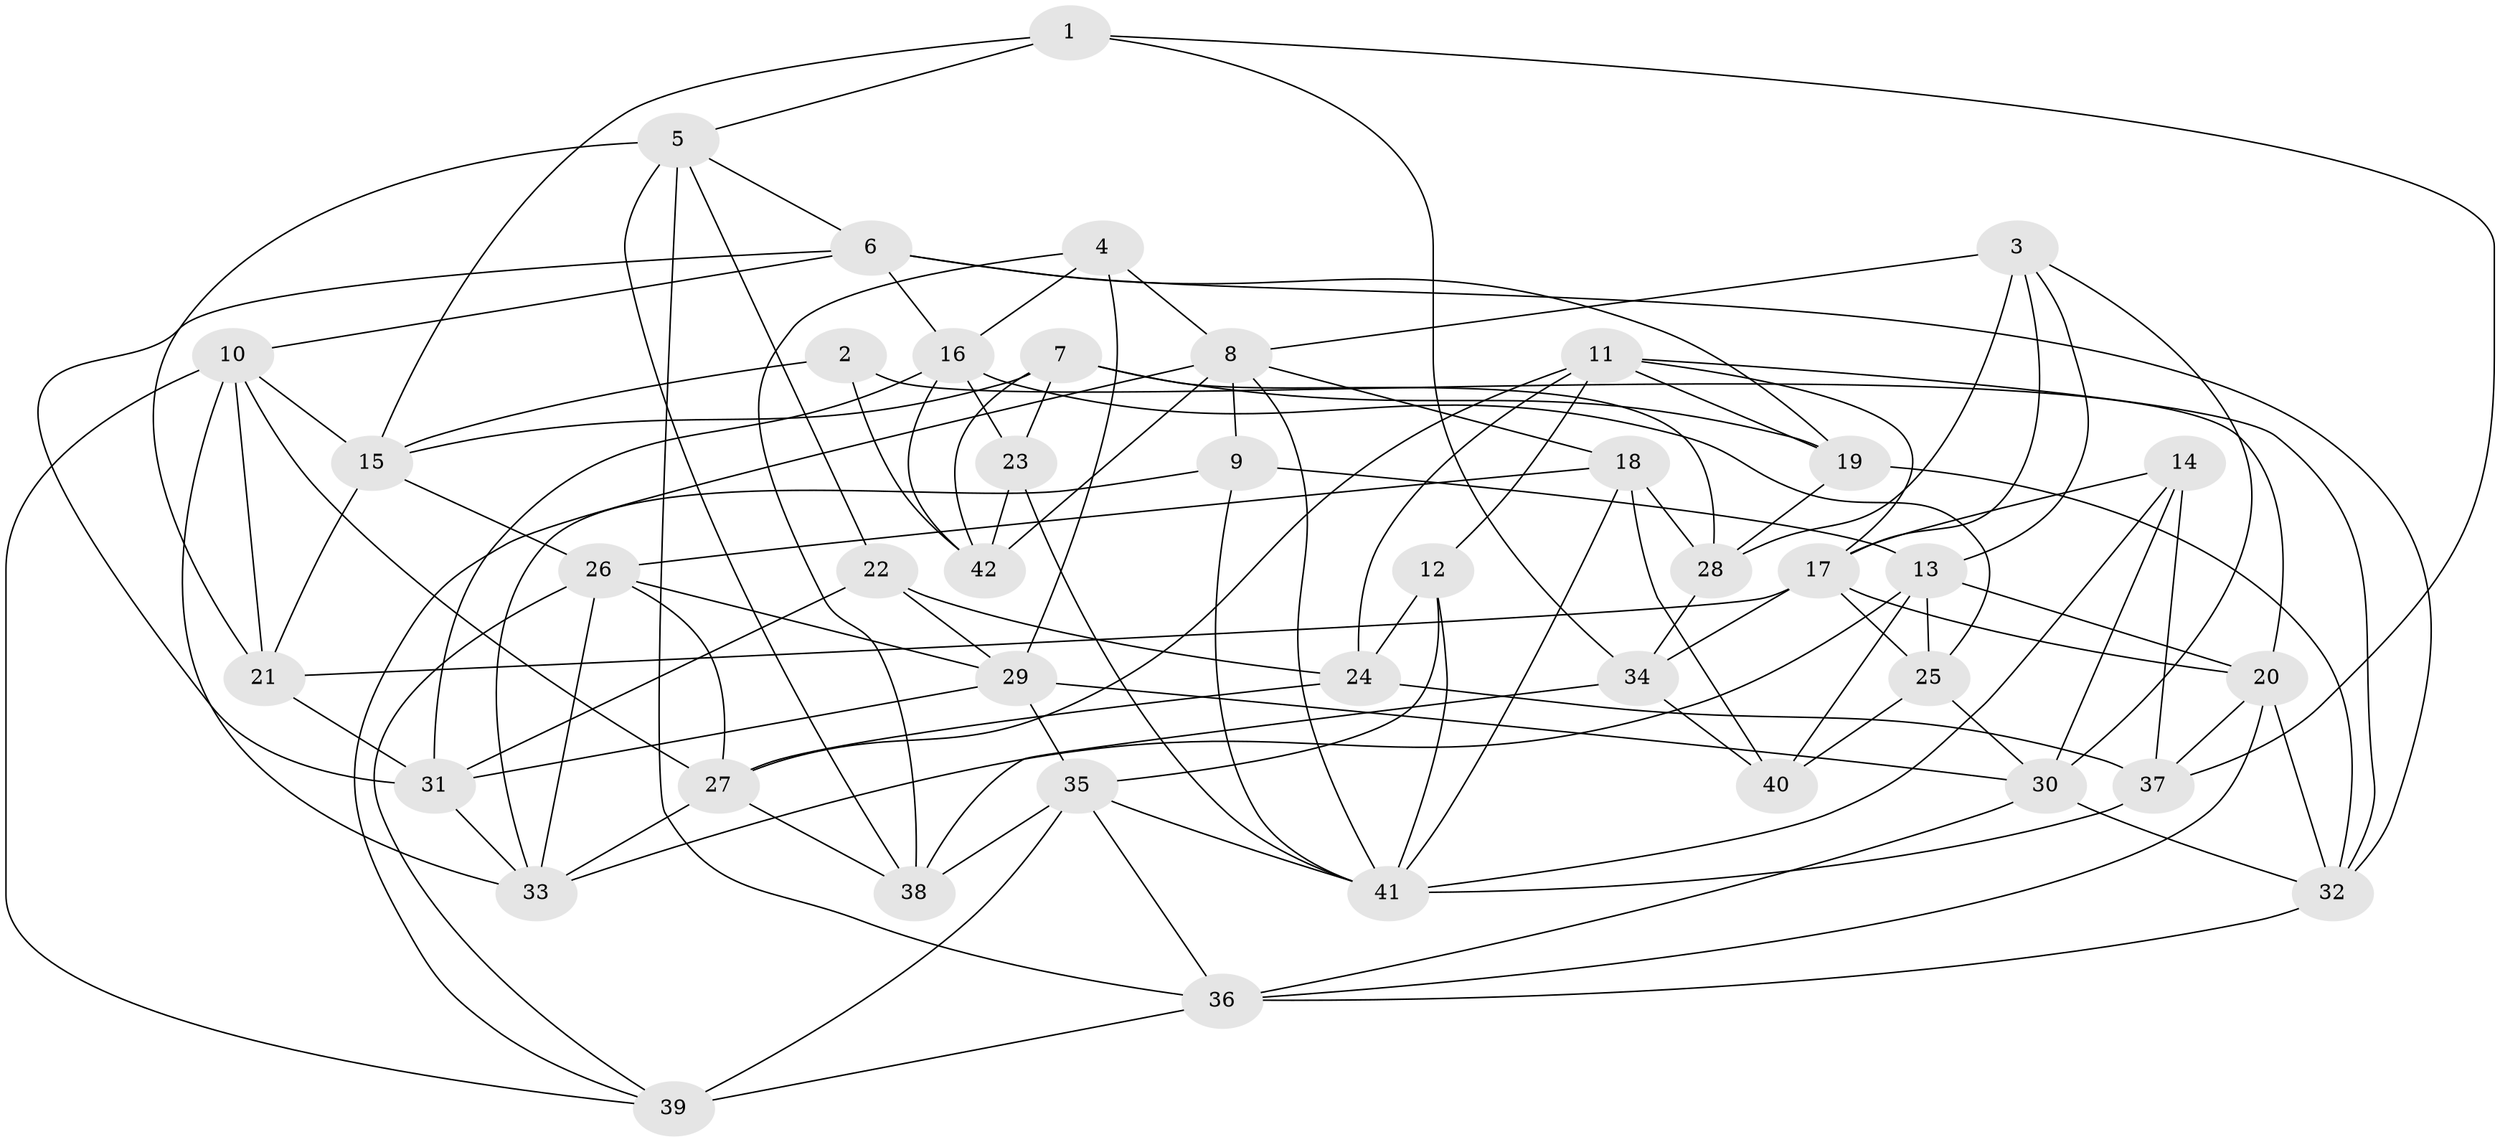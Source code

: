 // original degree distribution, {4: 1.0}
// Generated by graph-tools (version 1.1) at 2025/02/03/09/25 03:02:55]
// undirected, 42 vertices, 112 edges
graph export_dot {
graph [start="1"]
  node [color=gray90,style=filled];
  1;
  2;
  3;
  4;
  5;
  6;
  7;
  8;
  9;
  10;
  11;
  12;
  13;
  14;
  15;
  16;
  17;
  18;
  19;
  20;
  21;
  22;
  23;
  24;
  25;
  26;
  27;
  28;
  29;
  30;
  31;
  32;
  33;
  34;
  35;
  36;
  37;
  38;
  39;
  40;
  41;
  42;
  1 -- 5 [weight=1.0];
  1 -- 15 [weight=1.0];
  1 -- 34 [weight=1.0];
  1 -- 37 [weight=1.0];
  2 -- 15 [weight=1.0];
  2 -- 20 [weight=1.0];
  2 -- 42 [weight=2.0];
  3 -- 8 [weight=1.0];
  3 -- 13 [weight=1.0];
  3 -- 17 [weight=1.0];
  3 -- 28 [weight=2.0];
  3 -- 30 [weight=1.0];
  4 -- 8 [weight=2.0];
  4 -- 16 [weight=1.0];
  4 -- 29 [weight=1.0];
  4 -- 38 [weight=2.0];
  5 -- 6 [weight=1.0];
  5 -- 21 [weight=1.0];
  5 -- 22 [weight=1.0];
  5 -- 36 [weight=1.0];
  5 -- 38 [weight=1.0];
  6 -- 10 [weight=1.0];
  6 -- 16 [weight=1.0];
  6 -- 19 [weight=1.0];
  6 -- 31 [weight=1.0];
  6 -- 32 [weight=1.0];
  7 -- 15 [weight=1.0];
  7 -- 19 [weight=2.0];
  7 -- 23 [weight=1.0];
  7 -- 28 [weight=1.0];
  7 -- 42 [weight=1.0];
  8 -- 9 [weight=1.0];
  8 -- 18 [weight=1.0];
  8 -- 39 [weight=1.0];
  8 -- 41 [weight=1.0];
  8 -- 42 [weight=1.0];
  9 -- 13 [weight=1.0];
  9 -- 33 [weight=1.0];
  9 -- 41 [weight=1.0];
  10 -- 15 [weight=1.0];
  10 -- 21 [weight=1.0];
  10 -- 27 [weight=1.0];
  10 -- 33 [weight=1.0];
  10 -- 39 [weight=1.0];
  11 -- 12 [weight=1.0];
  11 -- 17 [weight=1.0];
  11 -- 19 [weight=1.0];
  11 -- 24 [weight=1.0];
  11 -- 27 [weight=1.0];
  11 -- 32 [weight=1.0];
  12 -- 24 [weight=1.0];
  12 -- 35 [weight=1.0];
  12 -- 41 [weight=1.0];
  13 -- 20 [weight=1.0];
  13 -- 25 [weight=1.0];
  13 -- 33 [weight=1.0];
  13 -- 40 [weight=1.0];
  14 -- 17 [weight=1.0];
  14 -- 30 [weight=1.0];
  14 -- 37 [weight=1.0];
  14 -- 41 [weight=1.0];
  15 -- 21 [weight=1.0];
  15 -- 26 [weight=1.0];
  16 -- 23 [weight=1.0];
  16 -- 25 [weight=1.0];
  16 -- 31 [weight=1.0];
  16 -- 42 [weight=1.0];
  17 -- 20 [weight=1.0];
  17 -- 21 [weight=2.0];
  17 -- 25 [weight=1.0];
  17 -- 34 [weight=1.0];
  18 -- 26 [weight=1.0];
  18 -- 28 [weight=1.0];
  18 -- 40 [weight=2.0];
  18 -- 41 [weight=1.0];
  19 -- 28 [weight=1.0];
  19 -- 32 [weight=1.0];
  20 -- 32 [weight=1.0];
  20 -- 36 [weight=1.0];
  20 -- 37 [weight=1.0];
  21 -- 31 [weight=1.0];
  22 -- 24 [weight=1.0];
  22 -- 29 [weight=1.0];
  22 -- 31 [weight=1.0];
  23 -- 41 [weight=1.0];
  23 -- 42 [weight=1.0];
  24 -- 27 [weight=1.0];
  24 -- 37 [weight=2.0];
  25 -- 30 [weight=2.0];
  25 -- 40 [weight=1.0];
  26 -- 27 [weight=1.0];
  26 -- 29 [weight=1.0];
  26 -- 33 [weight=1.0];
  26 -- 39 [weight=1.0];
  27 -- 33 [weight=1.0];
  27 -- 38 [weight=1.0];
  28 -- 34 [weight=1.0];
  29 -- 30 [weight=1.0];
  29 -- 31 [weight=1.0];
  29 -- 35 [weight=1.0];
  30 -- 32 [weight=1.0];
  30 -- 36 [weight=2.0];
  31 -- 33 [weight=1.0];
  32 -- 36 [weight=1.0];
  34 -- 38 [weight=1.0];
  34 -- 40 [weight=2.0];
  35 -- 36 [weight=1.0];
  35 -- 38 [weight=1.0];
  35 -- 39 [weight=1.0];
  35 -- 41 [weight=1.0];
  36 -- 39 [weight=2.0];
  37 -- 41 [weight=1.0];
}
